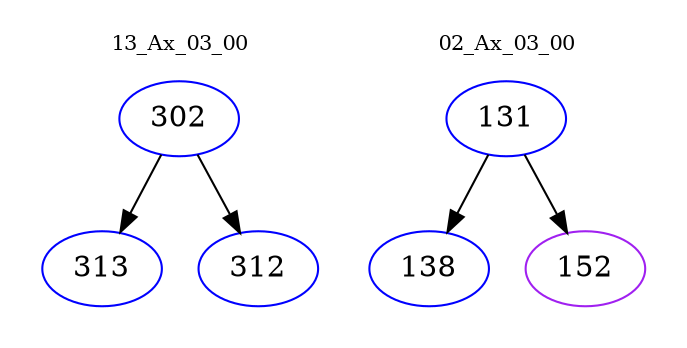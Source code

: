 digraph{
subgraph cluster_0 {
color = white
label = "13_Ax_03_00";
fontsize=10;
T0_302 [label="302", color="blue"]
T0_302 -> T0_313 [color="black"]
T0_313 [label="313", color="blue"]
T0_302 -> T0_312 [color="black"]
T0_312 [label="312", color="blue"]
}
subgraph cluster_1 {
color = white
label = "02_Ax_03_00";
fontsize=10;
T1_131 [label="131", color="blue"]
T1_131 -> T1_138 [color="black"]
T1_138 [label="138", color="blue"]
T1_131 -> T1_152 [color="black"]
T1_152 [label="152", color="purple"]
}
}
